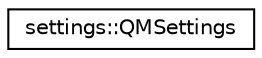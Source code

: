 digraph "Graphical Class Hierarchy"
{
 // LATEX_PDF_SIZE
  edge [fontname="Helvetica",fontsize="10",labelfontname="Helvetica",labelfontsize="10"];
  node [fontname="Helvetica",fontsize="10",shape=record];
  rankdir="LR";
  Node0 [label="settings::QMSettings",height=0.2,width=0.4,color="black", fillcolor="white", style="filled",URL="$classsettings_1_1QMSettings.html",tooltip="stores all information about the external qm runner"];
}
